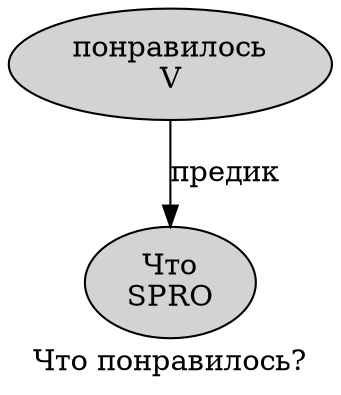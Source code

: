 digraph SENTENCE_4916 {
	graph [label="Что понравилось?"]
	node [style=filled]
		0 [label="Что
SPRO" color="" fillcolor=lightgray penwidth=1 shape=ellipse]
		1 [label="понравилось
V" color="" fillcolor=lightgray penwidth=1 shape=ellipse]
			1 -> 0 [label="предик"]
}